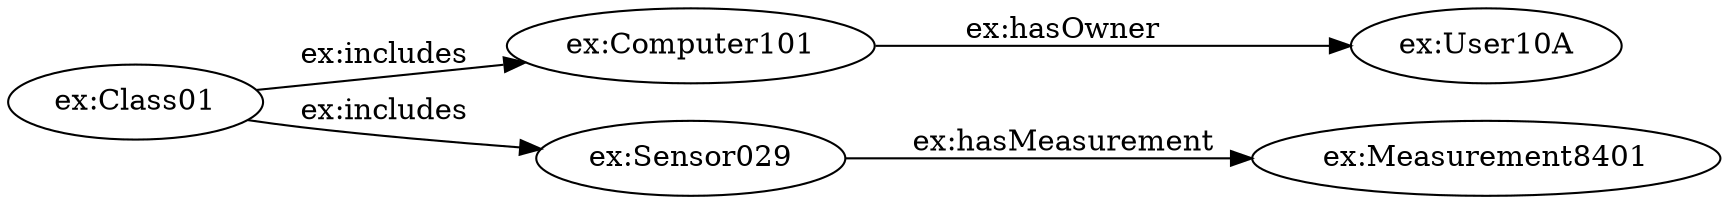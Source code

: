 digraph ar2dtool_diagram { 
rankdir=LR;
size="1501"
	"ex:Computer101" -> "ex:User10A" [ label = "ex:hasOwner" ];
	"ex:Class01" -> "ex:Computer101" [ label = "ex:includes" ];
	"ex:Class01" -> "ex:Sensor029" [ label = "ex:includes" ];
	"ex:Sensor029" -> "ex:Measurement8401" [ label = "ex:hasMeasurement" ];

}
